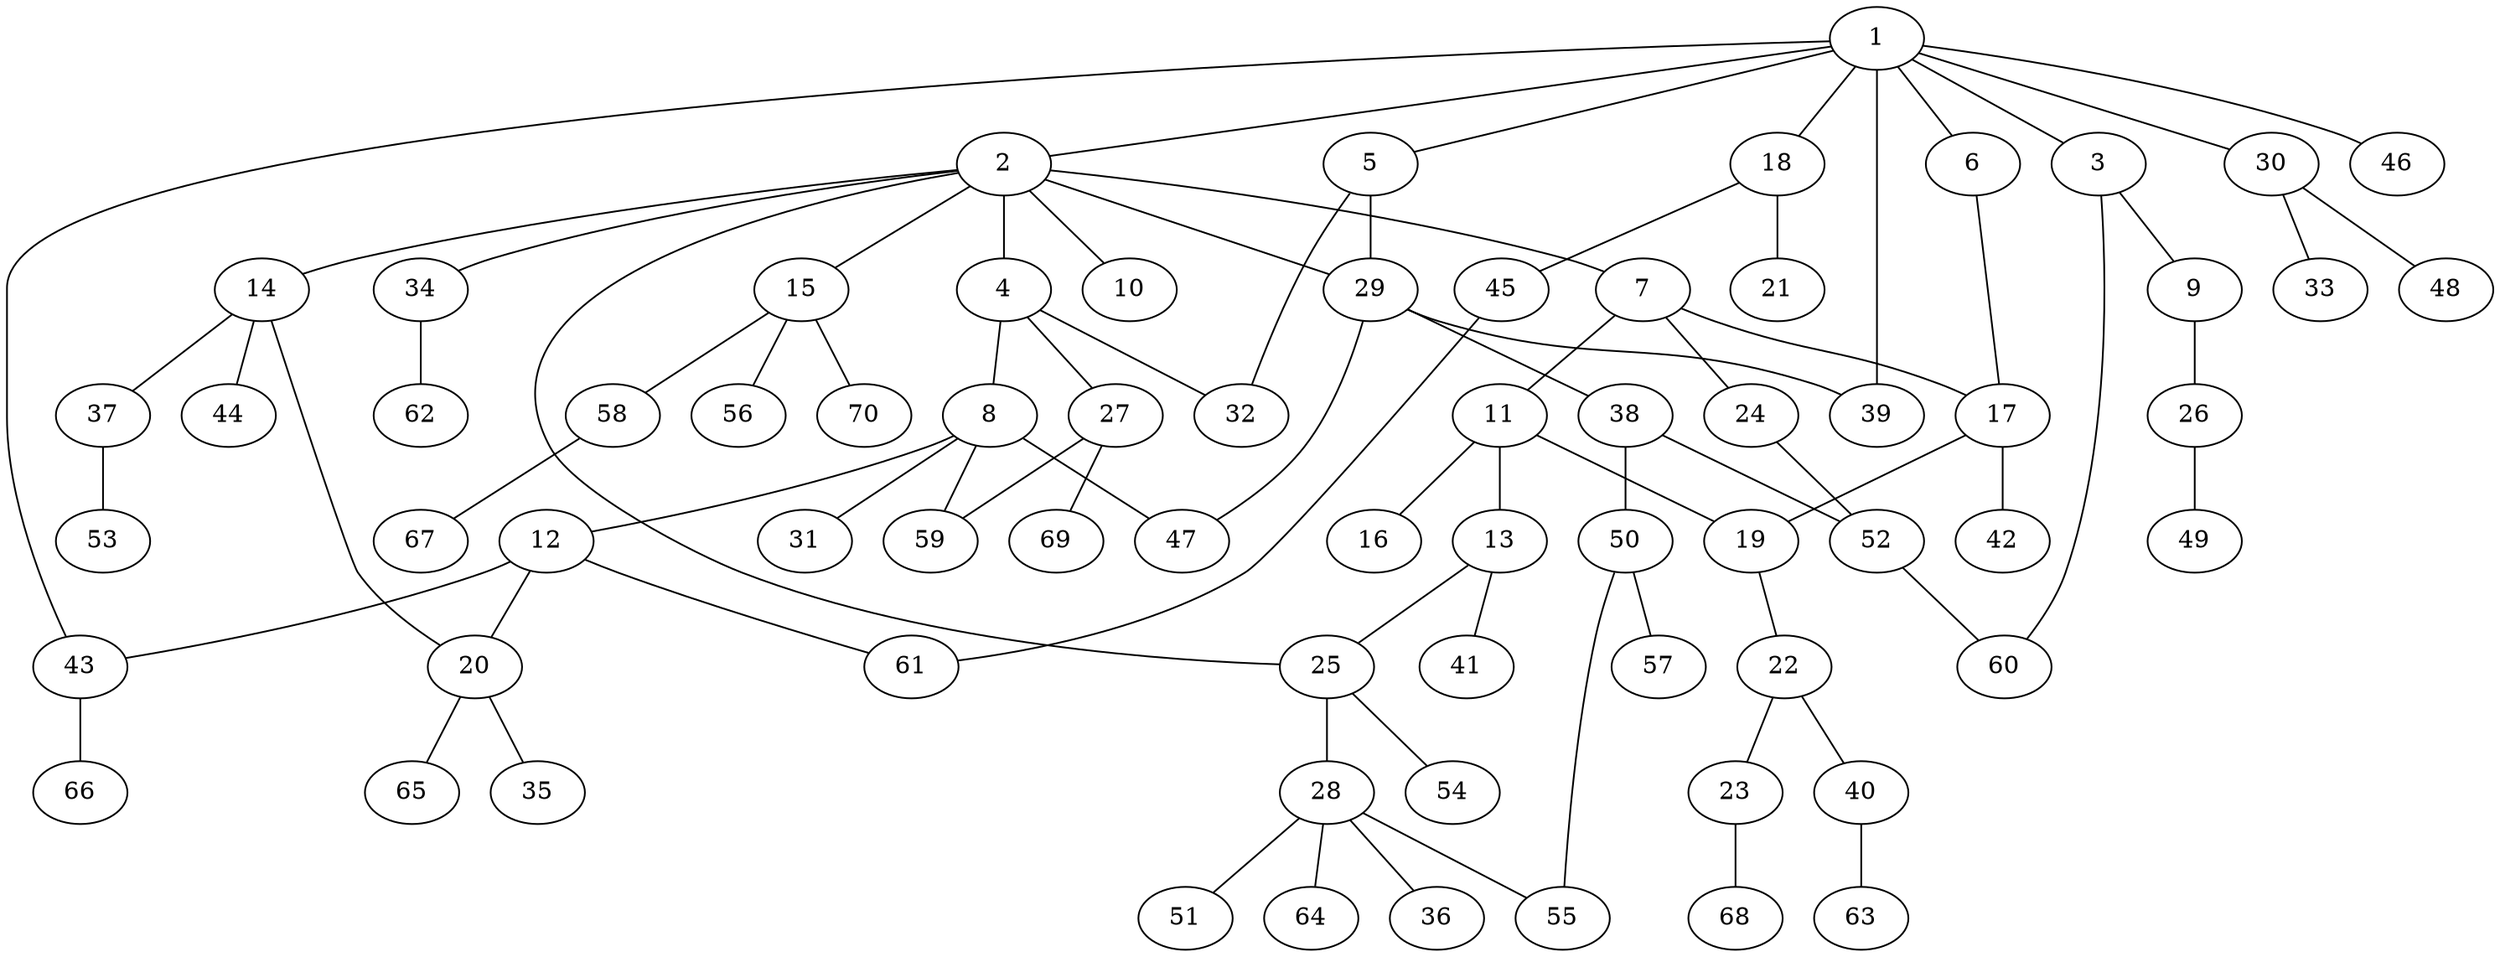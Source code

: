 graph graphname {1--2
1--3
1--5
1--6
1--18
1--30
1--39
1--43
1--46
2--4
2--7
2--10
2--14
2--15
2--25
2--29
2--34
3--9
3--60
4--8
4--27
4--32
5--29
5--32
6--17
7--11
7--17
7--24
8--12
8--31
8--47
8--59
9--26
11--13
11--16
11--19
12--20
12--43
12--61
13--25
13--41
14--20
14--37
14--44
15--56
15--58
15--70
17--19
17--42
18--21
18--45
19--22
20--35
20--65
22--23
22--40
23--68
24--52
25--28
25--54
26--49
27--59
27--69
28--36
28--51
28--55
28--64
29--38
29--39
29--47
30--33
30--48
34--62
37--53
38--50
38--52
40--63
43--66
45--61
50--55
50--57
52--60
58--67
}